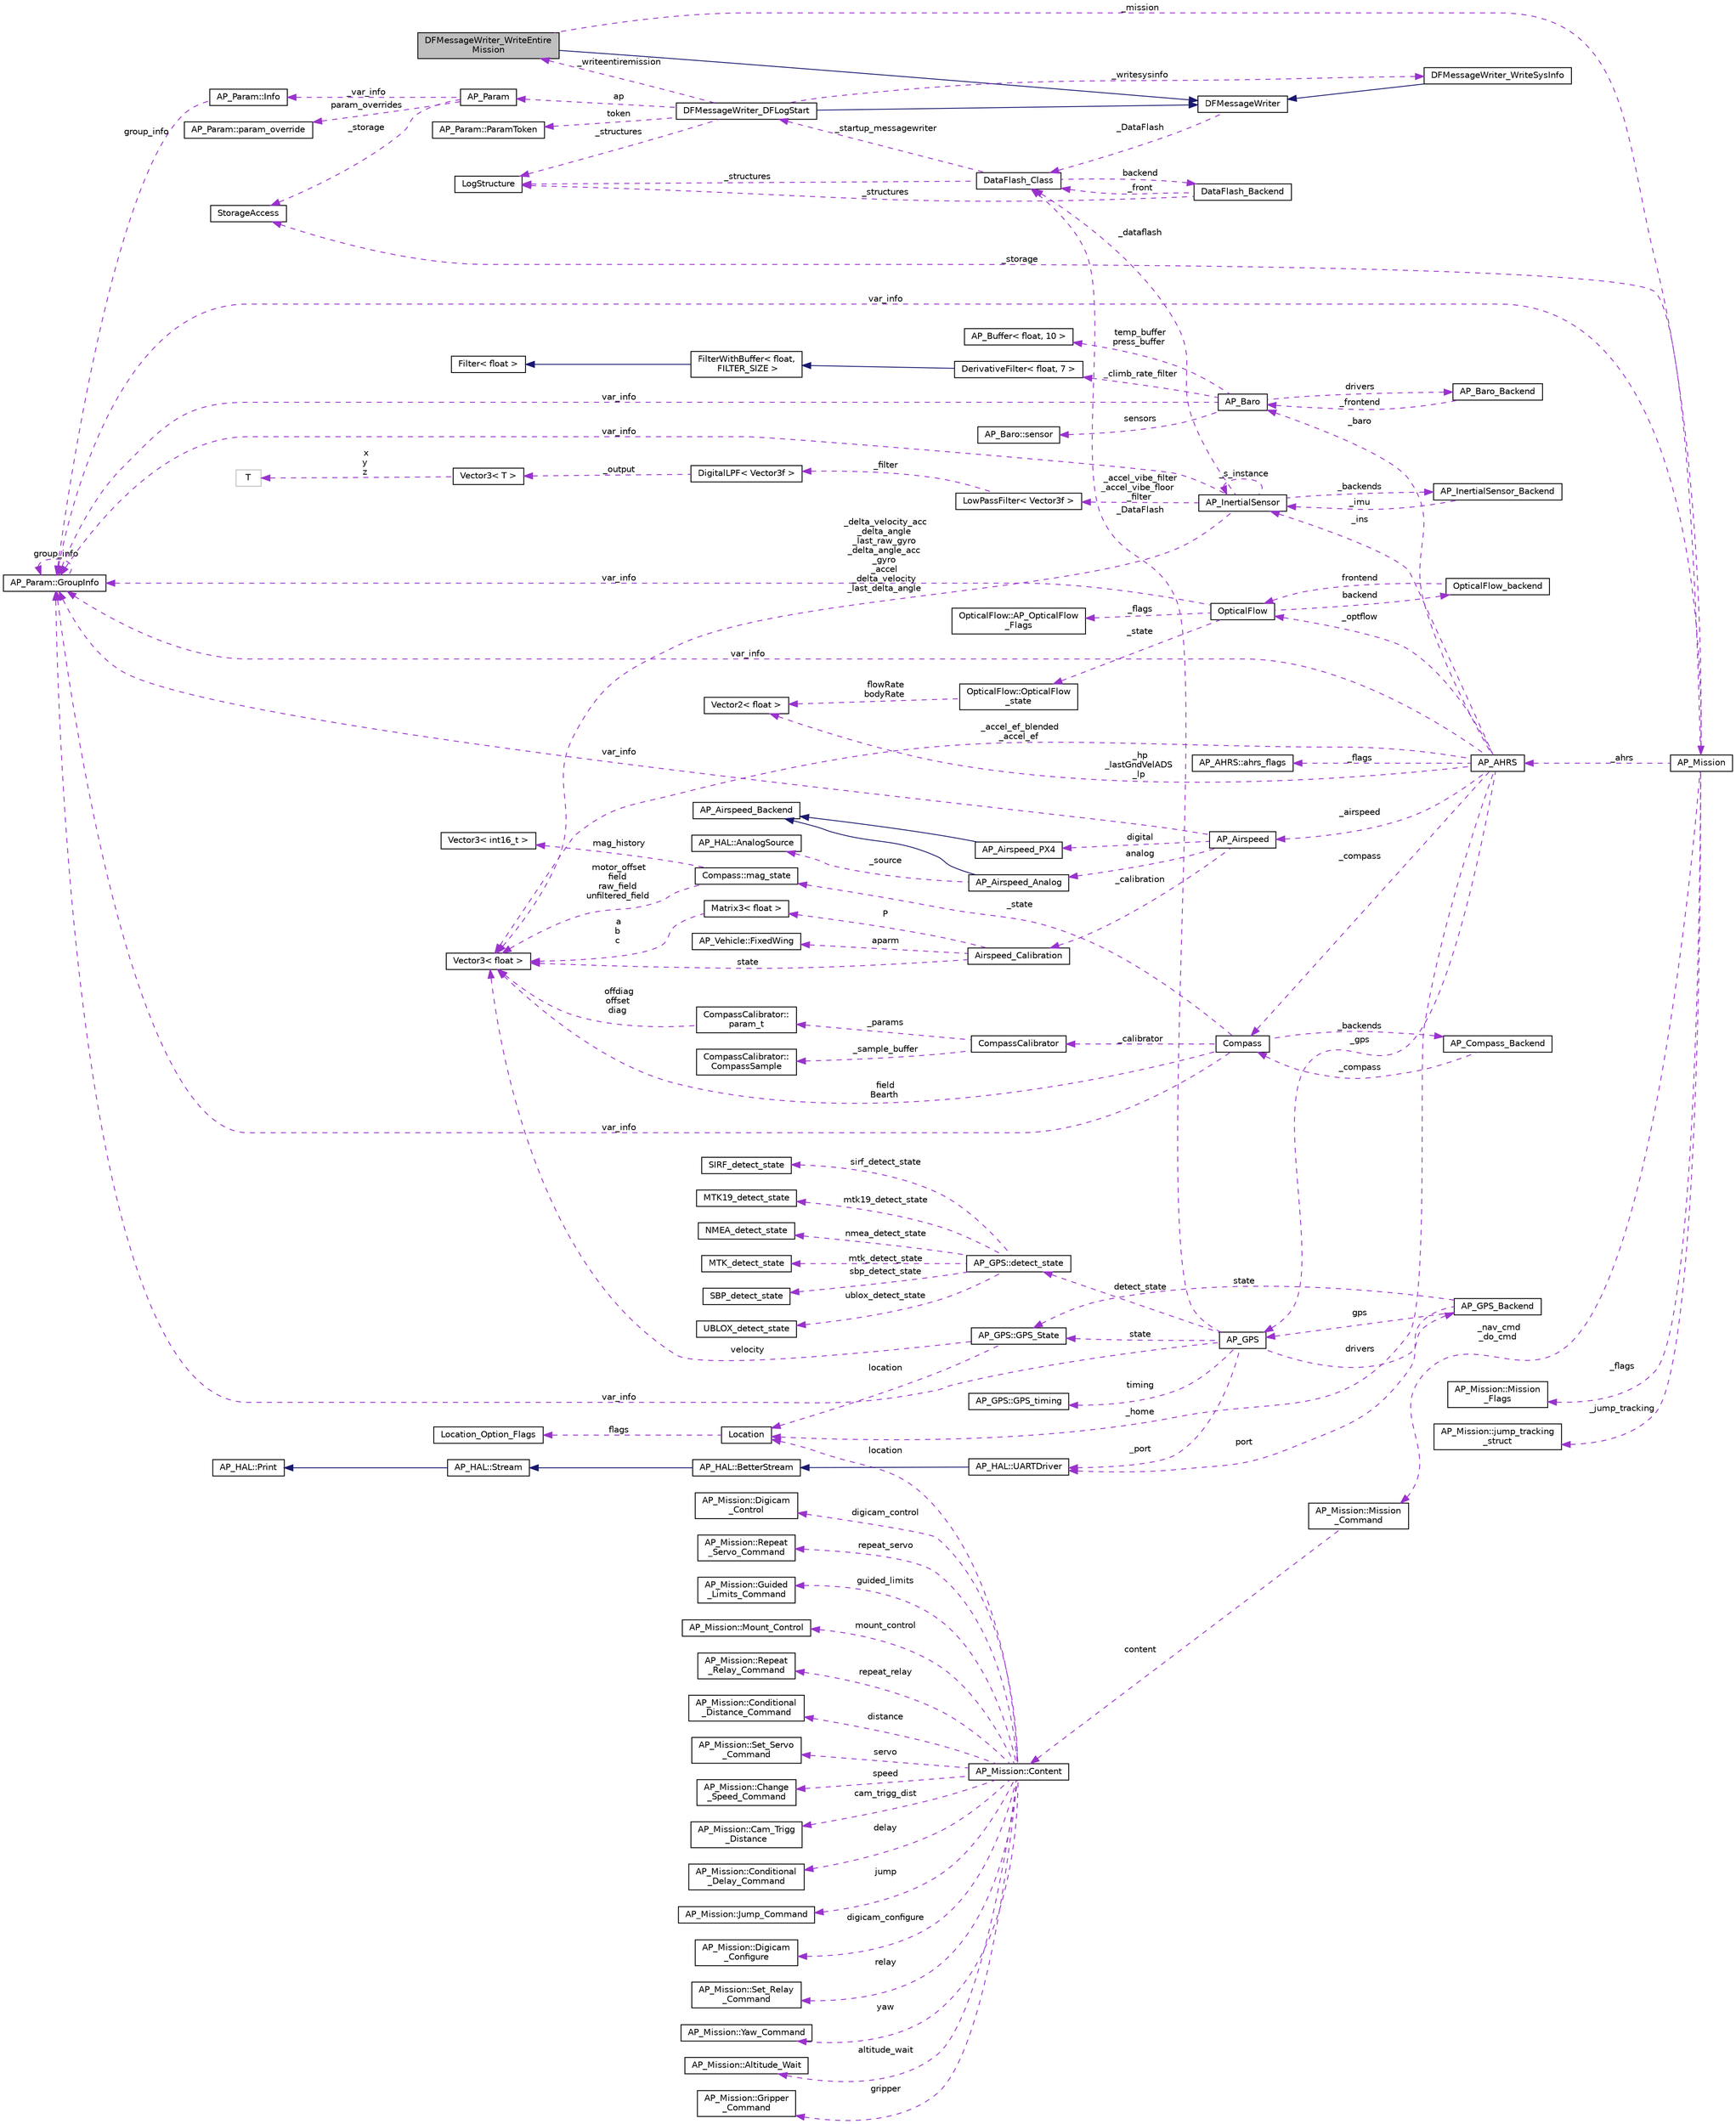 digraph "DFMessageWriter_WriteEntireMission"
{
 // INTERACTIVE_SVG=YES
  edge [fontname="Helvetica",fontsize="10",labelfontname="Helvetica",labelfontsize="10"];
  node [fontname="Helvetica",fontsize="10",shape=record];
  rankdir="LR";
  Node1 [label="DFMessageWriter_WriteEntire\lMission",height=0.2,width=0.4,color="black", fillcolor="grey75", style="filled", fontcolor="black"];
  Node2 -> Node1 [dir="back",color="midnightblue",fontsize="10",style="solid",fontname="Helvetica"];
  Node2 [label="DFMessageWriter",height=0.2,width=0.4,color="black", fillcolor="white", style="filled",URL="$classDFMessageWriter.html"];
  Node3 -> Node2 [dir="back",color="darkorchid3",fontsize="10",style="dashed",label=" _DataFlash" ,fontname="Helvetica"];
  Node3 [label="DataFlash_Class",height=0.2,width=0.4,color="black", fillcolor="white", style="filled",URL="$classDataFlash__Class.html"];
  Node4 -> Node3 [dir="back",color="darkorchid3",fontsize="10",style="dashed",label=" _structures" ,fontname="Helvetica"];
  Node4 [label="LogStructure",height=0.2,width=0.4,color="black", fillcolor="white", style="filled",URL="$structLogStructure.html"];
  Node5 -> Node3 [dir="back",color="darkorchid3",fontsize="10",style="dashed",label=" backend" ,fontname="Helvetica"];
  Node5 [label="DataFlash_Backend",height=0.2,width=0.4,color="black", fillcolor="white", style="filled",URL="$classDataFlash__Backend.html"];
  Node4 -> Node5 [dir="back",color="darkorchid3",fontsize="10",style="dashed",label=" _structures" ,fontname="Helvetica"];
  Node3 -> Node5 [dir="back",color="darkorchid3",fontsize="10",style="dashed",label=" _front" ,fontname="Helvetica"];
  Node6 -> Node3 [dir="back",color="darkorchid3",fontsize="10",style="dashed",label=" _startup_messagewriter" ,fontname="Helvetica"];
  Node6 [label="DFMessageWriter_DFLogStart",height=0.2,width=0.4,color="black", fillcolor="white", style="filled",URL="$classDFMessageWriter__DFLogStart.html"];
  Node2 -> Node6 [dir="back",color="midnightblue",fontsize="10",style="solid",fontname="Helvetica"];
  Node1 -> Node6 [dir="back",color="darkorchid3",fontsize="10",style="dashed",label=" _writeentiremission" ,fontname="Helvetica"];
  Node7 -> Node6 [dir="back",color="darkorchid3",fontsize="10",style="dashed",label=" _writesysinfo" ,fontname="Helvetica"];
  Node7 [label="DFMessageWriter_WriteSysInfo",height=0.2,width=0.4,color="black", fillcolor="white", style="filled",URL="$classDFMessageWriter__WriteSysInfo.html"];
  Node2 -> Node7 [dir="back",color="midnightblue",fontsize="10",style="solid",fontname="Helvetica"];
  Node8 -> Node6 [dir="back",color="darkorchid3",fontsize="10",style="dashed",label=" token" ,fontname="Helvetica"];
  Node8 [label="AP_Param::ParamToken",height=0.2,width=0.4,color="black", fillcolor="white", style="filled",URL="$structAP__Param_1_1ParamToken.html"];
  Node4 -> Node6 [dir="back",color="darkorchid3",fontsize="10",style="dashed",label=" _structures" ,fontname="Helvetica"];
  Node9 -> Node6 [dir="back",color="darkorchid3",fontsize="10",style="dashed",label=" ap" ,fontname="Helvetica"];
  Node9 [label="AP_Param",height=0.2,width=0.4,color="black", fillcolor="white", style="filled",URL="$classAP__Param.html"];
  Node10 -> Node9 [dir="back",color="darkorchid3",fontsize="10",style="dashed",label=" _storage" ,fontname="Helvetica"];
  Node10 [label="StorageAccess",height=0.2,width=0.4,color="black", fillcolor="white", style="filled",URL="$classStorageAccess.html"];
  Node11 -> Node9 [dir="back",color="darkorchid3",fontsize="10",style="dashed",label=" _var_info" ,fontname="Helvetica"];
  Node11 [label="AP_Param::Info",height=0.2,width=0.4,color="black", fillcolor="white", style="filled",URL="$structAP__Param_1_1Info.html"];
  Node12 -> Node11 [dir="back",color="darkorchid3",fontsize="10",style="dashed",label=" group_info" ,fontname="Helvetica"];
  Node12 [label="AP_Param::GroupInfo",height=0.2,width=0.4,color="black", fillcolor="white", style="filled",URL="$structAP__Param_1_1GroupInfo.html"];
  Node12 -> Node12 [dir="back",color="darkorchid3",fontsize="10",style="dashed",label=" group_info" ,fontname="Helvetica"];
  Node13 -> Node9 [dir="back",color="darkorchid3",fontsize="10",style="dashed",label=" param_overrides" ,fontname="Helvetica"];
  Node13 [label="AP_Param::param_override",height=0.2,width=0.4,color="black", fillcolor="white", style="filled",URL="$structAP__Param_1_1param__override.html"];
  Node14 -> Node1 [dir="back",color="darkorchid3",fontsize="10",style="dashed",label=" _mission" ,fontname="Helvetica"];
  Node14 [label="AP_Mission",height=0.2,width=0.4,color="black", fillcolor="white", style="filled",URL="$classAP__Mission.html",tooltip="Object managing Mission. "];
  Node10 -> Node14 [dir="back",color="darkorchid3",fontsize="10",style="dashed",label=" _storage" ,fontname="Helvetica"];
  Node15 -> Node14 [dir="back",color="darkorchid3",fontsize="10",style="dashed",label=" _nav_cmd\n_do_cmd" ,fontname="Helvetica"];
  Node15 [label="AP_Mission::Mission\l_Command",height=0.2,width=0.4,color="black", fillcolor="white", style="filled",URL="$structAP__Mission_1_1Mission__Command.html"];
  Node16 -> Node15 [dir="back",color="darkorchid3",fontsize="10",style="dashed",label=" content" ,fontname="Helvetica"];
  Node16 [label="AP_Mission::Content",height=0.2,width=0.4,color="black", fillcolor="white", style="filled",URL="$unionAP__Mission_1_1Content.html"];
  Node17 -> Node16 [dir="back",color="darkorchid3",fontsize="10",style="dashed",label=" guided_limits" ,fontname="Helvetica"];
  Node17 [label="AP_Mission::Guided\l_Limits_Command",height=0.2,width=0.4,color="black", fillcolor="white", style="filled",URL="$structAP__Mission_1_1Guided__Limits__Command.html"];
  Node18 -> Node16 [dir="back",color="darkorchid3",fontsize="10",style="dashed",label=" mount_control" ,fontname="Helvetica"];
  Node18 [label="AP_Mission::Mount_Control",height=0.2,width=0.4,color="black", fillcolor="white", style="filled",URL="$structAP__Mission_1_1Mount__Control.html"];
  Node19 -> Node16 [dir="back",color="darkorchid3",fontsize="10",style="dashed",label=" repeat_relay" ,fontname="Helvetica"];
  Node19 [label="AP_Mission::Repeat\l_Relay_Command",height=0.2,width=0.4,color="black", fillcolor="white", style="filled",URL="$structAP__Mission_1_1Repeat__Relay__Command.html"];
  Node20 -> Node16 [dir="back",color="darkorchid3",fontsize="10",style="dashed",label=" distance" ,fontname="Helvetica"];
  Node20 [label="AP_Mission::Conditional\l_Distance_Command",height=0.2,width=0.4,color="black", fillcolor="white", style="filled",URL="$structAP__Mission_1_1Conditional__Distance__Command.html"];
  Node21 -> Node16 [dir="back",color="darkorchid3",fontsize="10",style="dashed",label=" servo" ,fontname="Helvetica"];
  Node21 [label="AP_Mission::Set_Servo\l_Command",height=0.2,width=0.4,color="black", fillcolor="white", style="filled",URL="$structAP__Mission_1_1Set__Servo__Command.html"];
  Node22 -> Node16 [dir="back",color="darkorchid3",fontsize="10",style="dashed",label=" speed" ,fontname="Helvetica"];
  Node22 [label="AP_Mission::Change\l_Speed_Command",height=0.2,width=0.4,color="black", fillcolor="white", style="filled",URL="$structAP__Mission_1_1Change__Speed__Command.html"];
  Node23 -> Node16 [dir="back",color="darkorchid3",fontsize="10",style="dashed",label=" cam_trigg_dist" ,fontname="Helvetica"];
  Node23 [label="AP_Mission::Cam_Trigg\l_Distance",height=0.2,width=0.4,color="black", fillcolor="white", style="filled",URL="$structAP__Mission_1_1Cam__Trigg__Distance.html"];
  Node24 -> Node16 [dir="back",color="darkorchid3",fontsize="10",style="dashed",label=" delay" ,fontname="Helvetica"];
  Node24 [label="AP_Mission::Conditional\l_Delay_Command",height=0.2,width=0.4,color="black", fillcolor="white", style="filled",URL="$structAP__Mission_1_1Conditional__Delay__Command.html"];
  Node25 -> Node16 [dir="back",color="darkorchid3",fontsize="10",style="dashed",label=" jump" ,fontname="Helvetica"];
  Node25 [label="AP_Mission::Jump_Command",height=0.2,width=0.4,color="black", fillcolor="white", style="filled",URL="$structAP__Mission_1_1Jump__Command.html"];
  Node26 -> Node16 [dir="back",color="darkorchid3",fontsize="10",style="dashed",label=" location" ,fontname="Helvetica"];
  Node26 [label="Location",height=0.2,width=0.4,color="black", fillcolor="white", style="filled",URL="$structLocation.html"];
  Node27 -> Node26 [dir="back",color="darkorchid3",fontsize="10",style="dashed",label=" flags" ,fontname="Helvetica"];
  Node27 [label="Location_Option_Flags",height=0.2,width=0.4,color="black", fillcolor="white", style="filled",URL="$structLocation__Option__Flags.html"];
  Node28 -> Node16 [dir="back",color="darkorchid3",fontsize="10",style="dashed",label=" digicam_configure" ,fontname="Helvetica"];
  Node28 [label="AP_Mission::Digicam\l_Configure",height=0.2,width=0.4,color="black", fillcolor="white", style="filled",URL="$structAP__Mission_1_1Digicam__Configure.html"];
  Node29 -> Node16 [dir="back",color="darkorchid3",fontsize="10",style="dashed",label=" relay" ,fontname="Helvetica"];
  Node29 [label="AP_Mission::Set_Relay\l_Command",height=0.2,width=0.4,color="black", fillcolor="white", style="filled",URL="$structAP__Mission_1_1Set__Relay__Command.html"];
  Node30 -> Node16 [dir="back",color="darkorchid3",fontsize="10",style="dashed",label=" yaw" ,fontname="Helvetica"];
  Node30 [label="AP_Mission::Yaw_Command",height=0.2,width=0.4,color="black", fillcolor="white", style="filled",URL="$structAP__Mission_1_1Yaw__Command.html"];
  Node31 -> Node16 [dir="back",color="darkorchid3",fontsize="10",style="dashed",label=" altitude_wait" ,fontname="Helvetica"];
  Node31 [label="AP_Mission::Altitude_Wait",height=0.2,width=0.4,color="black", fillcolor="white", style="filled",URL="$structAP__Mission_1_1Altitude__Wait.html"];
  Node32 -> Node16 [dir="back",color="darkorchid3",fontsize="10",style="dashed",label=" gripper" ,fontname="Helvetica"];
  Node32 [label="AP_Mission::Gripper\l_Command",height=0.2,width=0.4,color="black", fillcolor="white", style="filled",URL="$structAP__Mission_1_1Gripper__Command.html"];
  Node33 -> Node16 [dir="back",color="darkorchid3",fontsize="10",style="dashed",label=" digicam_control" ,fontname="Helvetica"];
  Node33 [label="AP_Mission::Digicam\l_Control",height=0.2,width=0.4,color="black", fillcolor="white", style="filled",URL="$structAP__Mission_1_1Digicam__Control.html"];
  Node34 -> Node16 [dir="back",color="darkorchid3",fontsize="10",style="dashed",label=" repeat_servo" ,fontname="Helvetica"];
  Node34 [label="AP_Mission::Repeat\l_Servo_Command",height=0.2,width=0.4,color="black", fillcolor="white", style="filled",URL="$structAP__Mission_1_1Repeat__Servo__Command.html"];
  Node12 -> Node14 [dir="back",color="darkorchid3",fontsize="10",style="dashed",label=" var_info" ,fontname="Helvetica"];
  Node35 -> Node14 [dir="back",color="darkorchid3",fontsize="10",style="dashed",label=" _flags" ,fontname="Helvetica"];
  Node35 [label="AP_Mission::Mission\l_Flags",height=0.2,width=0.4,color="black", fillcolor="white", style="filled",URL="$structAP__Mission_1_1Mission__Flags.html"];
  Node36 -> Node14 [dir="back",color="darkorchid3",fontsize="10",style="dashed",label=" _ahrs" ,fontname="Helvetica"];
  Node36 [label="AP_AHRS",height=0.2,width=0.4,color="black", fillcolor="white", style="filled",URL="$classAP__AHRS.html"];
  Node37 -> Node36 [dir="back",color="darkorchid3",fontsize="10",style="dashed",label=" _flags" ,fontname="Helvetica"];
  Node37 [label="AP_AHRS::ahrs_flags",height=0.2,width=0.4,color="black", fillcolor="white", style="filled",URL="$structAP__AHRS_1_1ahrs__flags.html"];
  Node38 -> Node36 [dir="back",color="darkorchid3",fontsize="10",style="dashed",label=" _baro" ,fontname="Helvetica"];
  Node38 [label="AP_Baro",height=0.2,width=0.4,color="black", fillcolor="white", style="filled",URL="$classAP__Baro.html"];
  Node39 -> Node38 [dir="back",color="darkorchid3",fontsize="10",style="dashed",label=" sensors" ,fontname="Helvetica"];
  Node39 [label="AP_Baro::sensor",height=0.2,width=0.4,color="black", fillcolor="white", style="filled",URL="$structAP__Baro_1_1sensor.html"];
  Node40 -> Node38 [dir="back",color="darkorchid3",fontsize="10",style="dashed",label=" temp_buffer\npress_buffer" ,fontname="Helvetica"];
  Node40 [label="AP_Buffer\< float, 10 \>",height=0.2,width=0.4,color="black", fillcolor="white", style="filled",URL="$classAP__Buffer.html"];
  Node41 -> Node38 [dir="back",color="darkorchid3",fontsize="10",style="dashed",label=" _climb_rate_filter" ,fontname="Helvetica"];
  Node41 [label="DerivativeFilter\< float, 7 \>",height=0.2,width=0.4,color="black", fillcolor="white", style="filled",URL="$classDerivativeFilter.html"];
  Node42 -> Node41 [dir="back",color="midnightblue",fontsize="10",style="solid",fontname="Helvetica"];
  Node42 [label="FilterWithBuffer\< float,\l FILTER_SIZE \>",height=0.2,width=0.4,color="black", fillcolor="white", style="filled",URL="$classFilterWithBuffer.html"];
  Node43 -> Node42 [dir="back",color="midnightblue",fontsize="10",style="solid",fontname="Helvetica"];
  Node43 [label="Filter\< float \>",height=0.2,width=0.4,color="black", fillcolor="white", style="filled",URL="$classFilter.html"];
  Node12 -> Node38 [dir="back",color="darkorchid3",fontsize="10",style="dashed",label=" var_info" ,fontname="Helvetica"];
  Node44 -> Node38 [dir="back",color="darkorchid3",fontsize="10",style="dashed",label=" drivers" ,fontname="Helvetica"];
  Node44 [label="AP_Baro_Backend",height=0.2,width=0.4,color="black", fillcolor="white", style="filled",URL="$classAP__Baro__Backend.html",tooltip="-*- tab-width: 4; Mode: C++; c-basic-offset: 4; indent-tabs-mode: nil -*- "];
  Node38 -> Node44 [dir="back",color="darkorchid3",fontsize="10",style="dashed",label=" _frontend" ,fontname="Helvetica"];
  Node45 -> Node36 [dir="back",color="darkorchid3",fontsize="10",style="dashed",label=" _optflow" ,fontname="Helvetica"];
  Node45 [label="OpticalFlow",height=0.2,width=0.4,color="black", fillcolor="white", style="filled",URL="$classOpticalFlow.html"];
  Node12 -> Node45 [dir="back",color="darkorchid3",fontsize="10",style="dashed",label=" var_info" ,fontname="Helvetica"];
  Node46 -> Node45 [dir="back",color="darkorchid3",fontsize="10",style="dashed",label=" _state" ,fontname="Helvetica"];
  Node46 [label="OpticalFlow::OpticalFlow\l_state",height=0.2,width=0.4,color="black", fillcolor="white", style="filled",URL="$structOpticalFlow_1_1OpticalFlow__state.html"];
  Node47 -> Node46 [dir="back",color="darkorchid3",fontsize="10",style="dashed",label=" flowRate\nbodyRate" ,fontname="Helvetica"];
  Node47 [label="Vector2\< float \>",height=0.2,width=0.4,color="black", fillcolor="white", style="filled",URL="$structVector2.html"];
  Node48 -> Node45 [dir="back",color="darkorchid3",fontsize="10",style="dashed",label=" backend" ,fontname="Helvetica"];
  Node48 [label="OpticalFlow_backend",height=0.2,width=0.4,color="black", fillcolor="white", style="filled",URL="$classOpticalFlow__backend.html"];
  Node45 -> Node48 [dir="back",color="darkorchid3",fontsize="10",style="dashed",label=" frontend" ,fontname="Helvetica"];
  Node49 -> Node45 [dir="back",color="darkorchid3",fontsize="10",style="dashed",label=" _flags" ,fontname="Helvetica"];
  Node49 [label="OpticalFlow::AP_OpticalFlow\l_Flags",height=0.2,width=0.4,color="black", fillcolor="white", style="filled",URL="$structOpticalFlow_1_1AP__OpticalFlow__Flags.html"];
  Node12 -> Node36 [dir="back",color="darkorchid3",fontsize="10",style="dashed",label=" var_info" ,fontname="Helvetica"];
  Node50 -> Node36 [dir="back",color="darkorchid3",fontsize="10",style="dashed",label=" _accel_ef_blended\n_accel_ef" ,fontname="Helvetica"];
  Node50 [label="Vector3\< float \>",height=0.2,width=0.4,color="black", fillcolor="white", style="filled",URL="$classVector3.html"];
  Node51 -> Node36 [dir="back",color="darkorchid3",fontsize="10",style="dashed",label=" _ins" ,fontname="Helvetica"];
  Node51 [label="AP_InertialSensor",height=0.2,width=0.4,color="black", fillcolor="white", style="filled",URL="$classAP__InertialSensor.html"];
  Node52 -> Node51 [dir="back",color="darkorchid3",fontsize="10",style="dashed",label=" _accel_vibe_filter\n_accel_vibe_floor\l_filter" ,fontname="Helvetica"];
  Node52 [label="LowPassFilter\< Vector3f \>",height=0.2,width=0.4,color="black", fillcolor="white", style="filled",URL="$classLowPassFilter.html"];
  Node53 -> Node52 [dir="back",color="darkorchid3",fontsize="10",style="dashed",label=" _filter" ,fontname="Helvetica"];
  Node53 [label="DigitalLPF\< Vector3f \>",height=0.2,width=0.4,color="black", fillcolor="white", style="filled",URL="$classDigitalLPF.html"];
  Node54 -> Node53 [dir="back",color="darkorchid3",fontsize="10",style="dashed",label=" _output" ,fontname="Helvetica"];
  Node54 [label="Vector3\< T \>",height=0.2,width=0.4,color="black", fillcolor="white", style="filled",URL="$classVector3.html"];
  Node55 -> Node54 [dir="back",color="darkorchid3",fontsize="10",style="dashed",label=" x\ny\nz" ,fontname="Helvetica"];
  Node55 [label="T",height=0.2,width=0.4,color="grey75", fillcolor="white", style="filled"];
  Node56 -> Node51 [dir="back",color="darkorchid3",fontsize="10",style="dashed",label=" _backends" ,fontname="Helvetica"];
  Node56 [label="AP_InertialSensor_Backend",height=0.2,width=0.4,color="black", fillcolor="white", style="filled",URL="$classAP__InertialSensor__Backend.html"];
  Node51 -> Node56 [dir="back",color="darkorchid3",fontsize="10",style="dashed",label=" _imu" ,fontname="Helvetica"];
  Node3 -> Node51 [dir="back",color="darkorchid3",fontsize="10",style="dashed",label=" _dataflash" ,fontname="Helvetica"];
  Node12 -> Node51 [dir="back",color="darkorchid3",fontsize="10",style="dashed",label=" var_info" ,fontname="Helvetica"];
  Node51 -> Node51 [dir="back",color="darkorchid3",fontsize="10",style="dashed",label=" _s_instance" ,fontname="Helvetica"];
  Node50 -> Node51 [dir="back",color="darkorchid3",fontsize="10",style="dashed",label=" _delta_velocity_acc\n_delta_angle\n_last_raw_gyro\n_delta_angle_acc\n_gyro\n_accel\n_delta_velocity\n_last_delta_angle" ,fontname="Helvetica"];
  Node57 -> Node36 [dir="back",color="darkorchid3",fontsize="10",style="dashed",label=" _airspeed" ,fontname="Helvetica"];
  Node57 [label="AP_Airspeed",height=0.2,width=0.4,color="black", fillcolor="white", style="filled",URL="$classAP__Airspeed.html"];
  Node58 -> Node57 [dir="back",color="darkorchid3",fontsize="10",style="dashed",label=" analog" ,fontname="Helvetica"];
  Node58 [label="AP_Airspeed_Analog",height=0.2,width=0.4,color="black", fillcolor="white", style="filled",URL="$classAP__Airspeed__Analog.html",tooltip="-*- tab-width: 4; Mode: C++; c-basic-offset: 4; indent-tabs-mode: nil -*- "];
  Node59 -> Node58 [dir="back",color="midnightblue",fontsize="10",style="solid",fontname="Helvetica"];
  Node59 [label="AP_Airspeed_Backend",height=0.2,width=0.4,color="black", fillcolor="white", style="filled",URL="$classAP__Airspeed__Backend.html",tooltip="-*- tab-width: 4; Mode: C++; c-basic-offset: 4; indent-tabs-mode: nil -*- "];
  Node60 -> Node58 [dir="back",color="darkorchid3",fontsize="10",style="dashed",label=" _source" ,fontname="Helvetica"];
  Node60 [label="AP_HAL::AnalogSource",height=0.2,width=0.4,color="black", fillcolor="white", style="filled",URL="$classAP__HAL_1_1AnalogSource.html"];
  Node12 -> Node57 [dir="back",color="darkorchid3",fontsize="10",style="dashed",label=" var_info" ,fontname="Helvetica"];
  Node61 -> Node57 [dir="back",color="darkorchid3",fontsize="10",style="dashed",label=" digital" ,fontname="Helvetica"];
  Node61 [label="AP_Airspeed_PX4",height=0.2,width=0.4,color="black", fillcolor="white", style="filled",URL="$classAP__Airspeed__PX4.html",tooltip="-*- tab-width: 4; Mode: C++; c-basic-offset: 4; indent-tabs-mode: nil -*- "];
  Node59 -> Node61 [dir="back",color="midnightblue",fontsize="10",style="solid",fontname="Helvetica"];
  Node62 -> Node57 [dir="back",color="darkorchid3",fontsize="10",style="dashed",label=" _calibration" ,fontname="Helvetica"];
  Node62 [label="Airspeed_Calibration",height=0.2,width=0.4,color="black", fillcolor="white", style="filled",URL="$classAirspeed__Calibration.html",tooltip="-*- tab-width: 4; Mode: C++; c-basic-offset: 4; indent-tabs-mode: nil -*- "];
  Node63 -> Node62 [dir="back",color="darkorchid3",fontsize="10",style="dashed",label=" P" ,fontname="Helvetica"];
  Node63 [label="Matrix3\< float \>",height=0.2,width=0.4,color="black", fillcolor="white", style="filled",URL="$classMatrix3.html"];
  Node50 -> Node63 [dir="back",color="darkorchid3",fontsize="10",style="dashed",label=" a\nb\nc" ,fontname="Helvetica"];
  Node50 -> Node62 [dir="back",color="darkorchid3",fontsize="10",style="dashed",label=" state" ,fontname="Helvetica"];
  Node64 -> Node62 [dir="back",color="darkorchid3",fontsize="10",style="dashed",label=" aparm" ,fontname="Helvetica"];
  Node64 [label="AP_Vehicle::FixedWing",height=0.2,width=0.4,color="black", fillcolor="white", style="filled",URL="$structAP__Vehicle_1_1FixedWing.html"];
  Node47 -> Node36 [dir="back",color="darkorchid3",fontsize="10",style="dashed",label=" _hp\n_lastGndVelADS\n_lp" ,fontname="Helvetica"];
  Node65 -> Node36 [dir="back",color="darkorchid3",fontsize="10",style="dashed",label=" _gps" ,fontname="Helvetica"];
  Node65 [label="AP_GPS",height=0.2,width=0.4,color="black", fillcolor="white", style="filled",URL="$classAP__GPS.html"];
  Node66 -> Node65 [dir="back",color="darkorchid3",fontsize="10",style="dashed",label=" detect_state" ,fontname="Helvetica"];
  Node66 [label="AP_GPS::detect_state",height=0.2,width=0.4,color="black", fillcolor="white", style="filled",URL="$structAP__GPS_1_1detect__state.html"];
  Node67 -> Node66 [dir="back",color="darkorchid3",fontsize="10",style="dashed",label=" sbp_detect_state" ,fontname="Helvetica"];
  Node67 [label="SBP_detect_state",height=0.2,width=0.4,color="black", fillcolor="white", style="filled",URL="$structSBP__detect__state.html"];
  Node68 -> Node66 [dir="back",color="darkorchid3",fontsize="10",style="dashed",label=" ublox_detect_state" ,fontname="Helvetica"];
  Node68 [label="UBLOX_detect_state",height=0.2,width=0.4,color="black", fillcolor="white", style="filled",URL="$structUBLOX__detect__state.html"];
  Node69 -> Node66 [dir="back",color="darkorchid3",fontsize="10",style="dashed",label=" sirf_detect_state" ,fontname="Helvetica"];
  Node69 [label="SIRF_detect_state",height=0.2,width=0.4,color="black", fillcolor="white", style="filled",URL="$structSIRF__detect__state.html"];
  Node70 -> Node66 [dir="back",color="darkorchid3",fontsize="10",style="dashed",label=" mtk19_detect_state" ,fontname="Helvetica"];
  Node70 [label="MTK19_detect_state",height=0.2,width=0.4,color="black", fillcolor="white", style="filled",URL="$structMTK19__detect__state.html"];
  Node71 -> Node66 [dir="back",color="darkorchid3",fontsize="10",style="dashed",label=" nmea_detect_state" ,fontname="Helvetica"];
  Node71 [label="NMEA_detect_state",height=0.2,width=0.4,color="black", fillcolor="white", style="filled",URL="$structNMEA__detect__state.html"];
  Node72 -> Node66 [dir="back",color="darkorchid3",fontsize="10",style="dashed",label=" mtk_detect_state" ,fontname="Helvetica"];
  Node72 [label="MTK_detect_state",height=0.2,width=0.4,color="black", fillcolor="white", style="filled",URL="$structMTK__detect__state.html"];
  Node73 -> Node65 [dir="back",color="darkorchid3",fontsize="10",style="dashed",label=" timing" ,fontname="Helvetica"];
  Node73 [label="AP_GPS::GPS_timing",height=0.2,width=0.4,color="black", fillcolor="white", style="filled",URL="$structAP__GPS_1_1GPS__timing.html"];
  Node74 -> Node65 [dir="back",color="darkorchid3",fontsize="10",style="dashed",label=" drivers" ,fontname="Helvetica"];
  Node74 [label="AP_GPS_Backend",height=0.2,width=0.4,color="black", fillcolor="white", style="filled",URL="$classAP__GPS__Backend.html"];
  Node75 -> Node74 [dir="back",color="darkorchid3",fontsize="10",style="dashed",label=" port" ,fontname="Helvetica"];
  Node75 [label="AP_HAL::UARTDriver",height=0.2,width=0.4,color="black", fillcolor="white", style="filled",URL="$classAP__HAL_1_1UARTDriver.html"];
  Node76 -> Node75 [dir="back",color="midnightblue",fontsize="10",style="solid",fontname="Helvetica"];
  Node76 [label="AP_HAL::BetterStream",height=0.2,width=0.4,color="black", fillcolor="white", style="filled",URL="$classAP__HAL_1_1BetterStream.html"];
  Node77 -> Node76 [dir="back",color="midnightblue",fontsize="10",style="solid",fontname="Helvetica"];
  Node77 [label="AP_HAL::Stream",height=0.2,width=0.4,color="black", fillcolor="white", style="filled",URL="$classAP__HAL_1_1Stream.html"];
  Node78 -> Node77 [dir="back",color="midnightblue",fontsize="10",style="solid",fontname="Helvetica"];
  Node78 [label="AP_HAL::Print",height=0.2,width=0.4,color="black", fillcolor="white", style="filled",URL="$classAP__HAL_1_1Print.html"];
  Node65 -> Node74 [dir="back",color="darkorchid3",fontsize="10",style="dashed",label=" gps" ,fontname="Helvetica"];
  Node79 -> Node74 [dir="back",color="darkorchid3",fontsize="10",style="dashed",label=" state" ,fontname="Helvetica"];
  Node79 [label="AP_GPS::GPS_State",height=0.2,width=0.4,color="black", fillcolor="white", style="filled",URL="$structAP__GPS_1_1GPS__State.html"];
  Node50 -> Node79 [dir="back",color="darkorchid3",fontsize="10",style="dashed",label=" velocity" ,fontname="Helvetica"];
  Node26 -> Node79 [dir="back",color="darkorchid3",fontsize="10",style="dashed",label=" location" ,fontname="Helvetica"];
  Node3 -> Node65 [dir="back",color="darkorchid3",fontsize="10",style="dashed",label=" _DataFlash" ,fontname="Helvetica"];
  Node75 -> Node65 [dir="back",color="darkorchid3",fontsize="10",style="dashed",label=" _port" ,fontname="Helvetica"];
  Node12 -> Node65 [dir="back",color="darkorchid3",fontsize="10",style="dashed",label=" var_info" ,fontname="Helvetica"];
  Node79 -> Node65 [dir="back",color="darkorchid3",fontsize="10",style="dashed",label=" state" ,fontname="Helvetica"];
  Node26 -> Node36 [dir="back",color="darkorchid3",fontsize="10",style="dashed",label=" _home" ,fontname="Helvetica"];
  Node80 -> Node36 [dir="back",color="darkorchid3",fontsize="10",style="dashed",label=" _compass" ,fontname="Helvetica"];
  Node80 [label="Compass",height=0.2,width=0.4,color="black", fillcolor="white", style="filled",URL="$classCompass.html"];
  Node12 -> Node80 [dir="back",color="darkorchid3",fontsize="10",style="dashed",label=" var_info" ,fontname="Helvetica"];
  Node50 -> Node80 [dir="back",color="darkorchid3",fontsize="10",style="dashed",label=" field\nBearth" ,fontname="Helvetica"];
  Node81 -> Node80 [dir="back",color="darkorchid3",fontsize="10",style="dashed",label=" _calibrator" ,fontname="Helvetica"];
  Node81 [label="CompassCalibrator",height=0.2,width=0.4,color="black", fillcolor="white", style="filled",URL="$classCompassCalibrator.html"];
  Node82 -> Node81 [dir="back",color="darkorchid3",fontsize="10",style="dashed",label=" _params" ,fontname="Helvetica"];
  Node82 [label="CompassCalibrator::\lparam_t",height=0.2,width=0.4,color="black", fillcolor="white", style="filled",URL="$classCompassCalibrator_1_1param__t.html"];
  Node50 -> Node82 [dir="back",color="darkorchid3",fontsize="10",style="dashed",label=" offdiag\noffset\ndiag" ,fontname="Helvetica"];
  Node83 -> Node81 [dir="back",color="darkorchid3",fontsize="10",style="dashed",label=" _sample_buffer" ,fontname="Helvetica"];
  Node83 [label="CompassCalibrator::\lCompassSample",height=0.2,width=0.4,color="black", fillcolor="white", style="filled",URL="$classCompassCalibrator_1_1CompassSample.html"];
  Node84 -> Node80 [dir="back",color="darkorchid3",fontsize="10",style="dashed",label=" _backends" ,fontname="Helvetica"];
  Node84 [label="AP_Compass_Backend",height=0.2,width=0.4,color="black", fillcolor="white", style="filled",URL="$classAP__Compass__Backend.html"];
  Node80 -> Node84 [dir="back",color="darkorchid3",fontsize="10",style="dashed",label=" _compass" ,fontname="Helvetica"];
  Node85 -> Node80 [dir="back",color="darkorchid3",fontsize="10",style="dashed",label=" _state" ,fontname="Helvetica"];
  Node85 [label="Compass::mag_state",height=0.2,width=0.4,color="black", fillcolor="white", style="filled",URL="$structCompass_1_1mag__state.html"];
  Node50 -> Node85 [dir="back",color="darkorchid3",fontsize="10",style="dashed",label=" motor_offset\nfield\nraw_field\nunfiltered_field" ,fontname="Helvetica"];
  Node86 -> Node85 [dir="back",color="darkorchid3",fontsize="10",style="dashed",label=" mag_history" ,fontname="Helvetica"];
  Node86 [label="Vector3\< int16_t \>",height=0.2,width=0.4,color="black", fillcolor="white", style="filled",URL="$classVector3.html"];
  Node87 -> Node14 [dir="back",color="darkorchid3",fontsize="10",style="dashed",label=" _jump_tracking" ,fontname="Helvetica"];
  Node87 [label="AP_Mission::jump_tracking\l_struct",height=0.2,width=0.4,color="black", fillcolor="white", style="filled",URL="$structAP__Mission_1_1jump__tracking__struct.html"];
}
